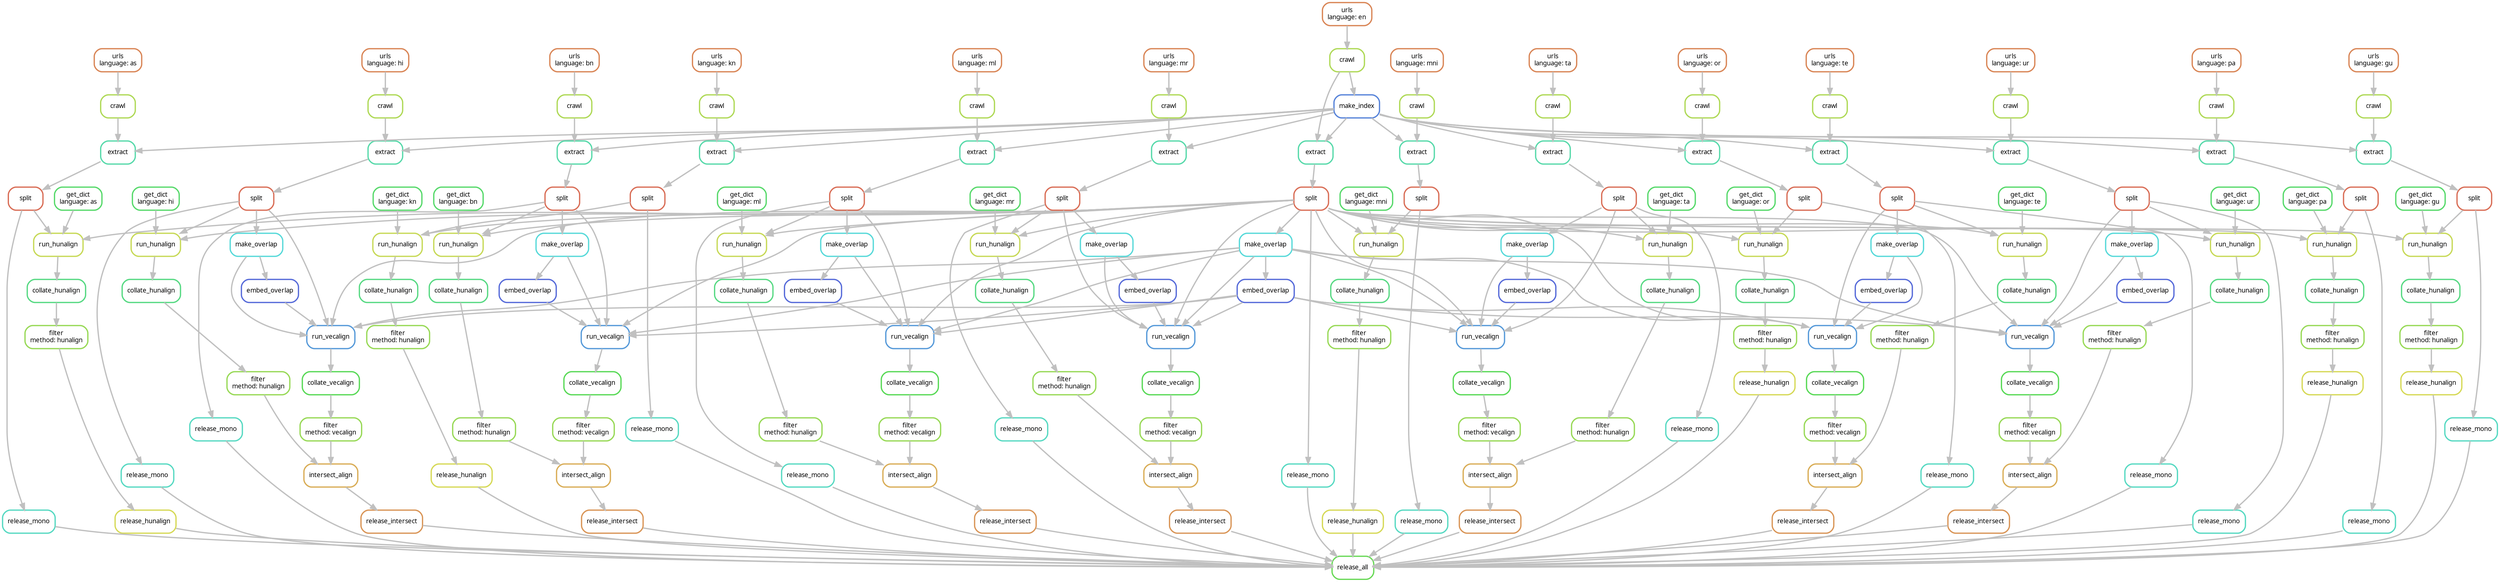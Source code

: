 digraph snakemake_dag {
    graph[bgcolor=white, margin=0];
    node[shape=box, style=rounded, fontname=sans,                 fontsize=10, penwidth=2];
    edge[penwidth=2, color=grey];
	0[label = "release_all", color = "0.31 0.6 0.85", style="rounded"];
	1[label = "release_intersect", color = "0.08 0.6 0.85", style="rounded"];
	2[label = "intersect_align", color = "0.11 0.6 0.85", style="rounded"];
	3[label = "filter\nmethod: vecalign", color = "0.25 0.6 0.85", style="rounded"];
	4[label = "collate_vecalign", color = "0.33 0.6 0.85", style="rounded"];
	5[label = "run_vecalign", color = "0.58 0.6 0.85", style="rounded"];
	6[label = "split", color = "0.03 0.6 0.85", style="rounded"];
	7[label = "extract", color = "0.44 0.6 0.85", style="rounded"];
	8[label = "crawl", color = "0.22 0.6 0.85", style="rounded"];
	9[label = "urls\nlanguage: en", color = "0.06 0.6 0.85", style="rounded"];
	10[label = "make_index", color = "0.61 0.6 0.85", style="rounded"];
	11[label = "split", color = "0.03 0.6 0.85", style="rounded"];
	12[label = "extract", color = "0.44 0.6 0.85", style="rounded"];
	13[label = "crawl", color = "0.22 0.6 0.85", style="rounded"];
	14[label = "urls\nlanguage: hi", color = "0.06 0.6 0.85", style="rounded"];
	15[label = "make_overlap", color = "0.50 0.6 0.85", style="rounded"];
	16[label = "make_overlap", color = "0.50 0.6 0.85", style="rounded"];
	17[label = "embed_overlap", color = "0.64 0.6 0.85", style="rounded"];
	18[label = "embed_overlap", color = "0.64 0.6 0.85", style="rounded"];
	19[label = "filter\nmethod: hunalign", color = "0.25 0.6 0.85", style="rounded"];
	20[label = "collate_hunalign", color = "0.39 0.6 0.85", style="rounded"];
	21[label = "run_hunalign", color = "0.19 0.6 0.85", style="rounded"];
	22[label = "get_dict\nlanguage: hi", color = "0.36 0.6 0.85", style="rounded"];
	23[label = "release_hunalign", color = "0.17 0.6 0.85", style="rounded"];
	24[label = "filter\nmethod: hunalign", color = "0.25 0.6 0.85", style="rounded"];
	25[label = "collate_hunalign", color = "0.39 0.6 0.85", style="rounded"];
	26[label = "run_hunalign", color = "0.19 0.6 0.85", style="rounded"];
	27[label = "split", color = "0.03 0.6 0.85", style="rounded"];
	28[label = "extract", color = "0.44 0.6 0.85", style="rounded"];
	29[label = "crawl", color = "0.22 0.6 0.85", style="rounded"];
	30[label = "urls\nlanguage: as", color = "0.06 0.6 0.85", style="rounded"];
	31[label = "get_dict\nlanguage: as", color = "0.36 0.6 0.85", style="rounded"];
	32[label = "release_intersect", color = "0.08 0.6 0.85", style="rounded"];
	33[label = "intersect_align", color = "0.11 0.6 0.85", style="rounded"];
	34[label = "filter\nmethod: vecalign", color = "0.25 0.6 0.85", style="rounded"];
	35[label = "collate_vecalign", color = "0.33 0.6 0.85", style="rounded"];
	36[label = "run_vecalign", color = "0.58 0.6 0.85", style="rounded"];
	37[label = "split", color = "0.03 0.6 0.85", style="rounded"];
	38[label = "extract", color = "0.44 0.6 0.85", style="rounded"];
	39[label = "crawl", color = "0.22 0.6 0.85", style="rounded"];
	40[label = "urls\nlanguage: bn", color = "0.06 0.6 0.85", style="rounded"];
	41[label = "make_overlap", color = "0.50 0.6 0.85", style="rounded"];
	42[label = "embed_overlap", color = "0.64 0.6 0.85", style="rounded"];
	43[label = "filter\nmethod: hunalign", color = "0.25 0.6 0.85", style="rounded"];
	44[label = "collate_hunalign", color = "0.39 0.6 0.85", style="rounded"];
	45[label = "run_hunalign", color = "0.19 0.6 0.85", style="rounded"];
	46[label = "get_dict\nlanguage: bn", color = "0.36 0.6 0.85", style="rounded"];
	47[label = "release_hunalign", color = "0.17 0.6 0.85", style="rounded"];
	48[label = "filter\nmethod: hunalign", color = "0.25 0.6 0.85", style="rounded"];
	49[label = "collate_hunalign", color = "0.39 0.6 0.85", style="rounded"];
	50[label = "run_hunalign", color = "0.19 0.6 0.85", style="rounded"];
	51[label = "split", color = "0.03 0.6 0.85", style="rounded"];
	52[label = "extract", color = "0.44 0.6 0.85", style="rounded"];
	53[label = "crawl", color = "0.22 0.6 0.85", style="rounded"];
	54[label = "urls\nlanguage: kn", color = "0.06 0.6 0.85", style="rounded"];
	55[label = "get_dict\nlanguage: kn", color = "0.36 0.6 0.85", style="rounded"];
	56[label = "release_intersect", color = "0.08 0.6 0.85", style="rounded"];
	57[label = "intersect_align", color = "0.11 0.6 0.85", style="rounded"];
	58[label = "filter\nmethod: vecalign", color = "0.25 0.6 0.85", style="rounded"];
	59[label = "collate_vecalign", color = "0.33 0.6 0.85", style="rounded"];
	60[label = "run_vecalign", color = "0.58 0.6 0.85", style="rounded"];
	61[label = "split", color = "0.03 0.6 0.85", style="rounded"];
	62[label = "extract", color = "0.44 0.6 0.85", style="rounded"];
	63[label = "crawl", color = "0.22 0.6 0.85", style="rounded"];
	64[label = "urls\nlanguage: ml", color = "0.06 0.6 0.85", style="rounded"];
	65[label = "make_overlap", color = "0.50 0.6 0.85", style="rounded"];
	66[label = "embed_overlap", color = "0.64 0.6 0.85", style="rounded"];
	67[label = "filter\nmethod: hunalign", color = "0.25 0.6 0.85", style="rounded"];
	68[label = "collate_hunalign", color = "0.39 0.6 0.85", style="rounded"];
	69[label = "run_hunalign", color = "0.19 0.6 0.85", style="rounded"];
	70[label = "get_dict\nlanguage: ml", color = "0.36 0.6 0.85", style="rounded"];
	71[label = "release_hunalign", color = "0.17 0.6 0.85", style="rounded"];
	72[label = "filter\nmethod: hunalign", color = "0.25 0.6 0.85", style="rounded"];
	73[label = "collate_hunalign", color = "0.39 0.6 0.85", style="rounded"];
	74[label = "run_hunalign", color = "0.19 0.6 0.85", style="rounded"];
	75[label = "split", color = "0.03 0.6 0.85", style="rounded"];
	76[label = "extract", color = "0.44 0.6 0.85", style="rounded"];
	77[label = "crawl", color = "0.22 0.6 0.85", style="rounded"];
	78[label = "urls\nlanguage: mni", color = "0.06 0.6 0.85", style="rounded"];
	79[label = "get_dict\nlanguage: mni", color = "0.36 0.6 0.85", style="rounded"];
	80[label = "release_intersect", color = "0.08 0.6 0.85", style="rounded"];
	81[label = "intersect_align", color = "0.11 0.6 0.85", style="rounded"];
	82[label = "filter\nmethod: vecalign", color = "0.25 0.6 0.85", style="rounded"];
	83[label = "collate_vecalign", color = "0.33 0.6 0.85", style="rounded"];
	84[label = "run_vecalign", color = "0.58 0.6 0.85", style="rounded"];
	85[label = "split", color = "0.03 0.6 0.85", style="rounded"];
	86[label = "extract", color = "0.44 0.6 0.85", style="rounded"];
	87[label = "crawl", color = "0.22 0.6 0.85", style="rounded"];
	88[label = "urls\nlanguage: mr", color = "0.06 0.6 0.85", style="rounded"];
	89[label = "make_overlap", color = "0.50 0.6 0.85", style="rounded"];
	90[label = "embed_overlap", color = "0.64 0.6 0.85", style="rounded"];
	91[label = "filter\nmethod: hunalign", color = "0.25 0.6 0.85", style="rounded"];
	92[label = "collate_hunalign", color = "0.39 0.6 0.85", style="rounded"];
	93[label = "run_hunalign", color = "0.19 0.6 0.85", style="rounded"];
	94[label = "get_dict\nlanguage: mr", color = "0.36 0.6 0.85", style="rounded"];
	95[label = "release_hunalign", color = "0.17 0.6 0.85", style="rounded"];
	96[label = "filter\nmethod: hunalign", color = "0.25 0.6 0.85", style="rounded"];
	97[label = "collate_hunalign", color = "0.39 0.6 0.85", style="rounded"];
	98[label = "run_hunalign", color = "0.19 0.6 0.85", style="rounded"];
	99[label = "split", color = "0.03 0.6 0.85", style="rounded"];
	100[label = "extract", color = "0.44 0.6 0.85", style="rounded"];
	101[label = "crawl", color = "0.22 0.6 0.85", style="rounded"];
	102[label = "urls\nlanguage: or", color = "0.06 0.6 0.85", style="rounded"];
	103[label = "get_dict\nlanguage: or", color = "0.36 0.6 0.85", style="rounded"];
	104[label = "release_hunalign", color = "0.17 0.6 0.85", style="rounded"];
	105[label = "filter\nmethod: hunalign", color = "0.25 0.6 0.85", style="rounded"];
	106[label = "collate_hunalign", color = "0.39 0.6 0.85", style="rounded"];
	107[label = "run_hunalign", color = "0.19 0.6 0.85", style="rounded"];
	108[label = "split", color = "0.03 0.6 0.85", style="rounded"];
	109[label = "extract", color = "0.44 0.6 0.85", style="rounded"];
	110[label = "crawl", color = "0.22 0.6 0.85", style="rounded"];
	111[label = "urls\nlanguage: pa", color = "0.06 0.6 0.85", style="rounded"];
	112[label = "get_dict\nlanguage: pa", color = "0.36 0.6 0.85", style="rounded"];
	113[label = "release_intersect", color = "0.08 0.6 0.85", style="rounded"];
	114[label = "intersect_align", color = "0.11 0.6 0.85", style="rounded"];
	115[label = "filter\nmethod: vecalign", color = "0.25 0.6 0.85", style="rounded"];
	116[label = "collate_vecalign", color = "0.33 0.6 0.85", style="rounded"];
	117[label = "run_vecalign", color = "0.58 0.6 0.85", style="rounded"];
	118[label = "split", color = "0.03 0.6 0.85", style="rounded"];
	119[label = "extract", color = "0.44 0.6 0.85", style="rounded"];
	120[label = "crawl", color = "0.22 0.6 0.85", style="rounded"];
	121[label = "urls\nlanguage: ta", color = "0.06 0.6 0.85", style="rounded"];
	122[label = "make_overlap", color = "0.50 0.6 0.85", style="rounded"];
	123[label = "embed_overlap", color = "0.64 0.6 0.85", style="rounded"];
	124[label = "filter\nmethod: hunalign", color = "0.25 0.6 0.85", style="rounded"];
	125[label = "collate_hunalign", color = "0.39 0.6 0.85", style="rounded"];
	126[label = "run_hunalign", color = "0.19 0.6 0.85", style="rounded"];
	127[label = "get_dict\nlanguage: ta", color = "0.36 0.6 0.85", style="rounded"];
	128[label = "release_intersect", color = "0.08 0.6 0.85", style="rounded"];
	129[label = "intersect_align", color = "0.11 0.6 0.85", style="rounded"];
	130[label = "filter\nmethod: vecalign", color = "0.25 0.6 0.85", style="rounded"];
	131[label = "collate_vecalign", color = "0.33 0.6 0.85", style="rounded"];
	132[label = "run_vecalign", color = "0.58 0.6 0.85", style="rounded"];
	133[label = "split", color = "0.03 0.6 0.85", style="rounded"];
	134[label = "extract", color = "0.44 0.6 0.85", style="rounded"];
	135[label = "crawl", color = "0.22 0.6 0.85", style="rounded"];
	136[label = "urls\nlanguage: te", color = "0.06 0.6 0.85", style="rounded"];
	137[label = "make_overlap", color = "0.50 0.6 0.85", style="rounded"];
	138[label = "embed_overlap", color = "0.64 0.6 0.85", style="rounded"];
	139[label = "filter\nmethod: hunalign", color = "0.25 0.6 0.85", style="rounded"];
	140[label = "collate_hunalign", color = "0.39 0.6 0.85", style="rounded"];
	141[label = "run_hunalign", color = "0.19 0.6 0.85", style="rounded"];
	142[label = "get_dict\nlanguage: te", color = "0.36 0.6 0.85", style="rounded"];
	143[label = "release_intersect", color = "0.08 0.6 0.85", style="rounded"];
	144[label = "intersect_align", color = "0.11 0.6 0.85", style="rounded"];
	145[label = "filter\nmethod: vecalign", color = "0.25 0.6 0.85", style="rounded"];
	146[label = "collate_vecalign", color = "0.33 0.6 0.85", style="rounded"];
	147[label = "run_vecalign", color = "0.58 0.6 0.85", style="rounded"];
	148[label = "split", color = "0.03 0.6 0.85", style="rounded"];
	149[label = "extract", color = "0.44 0.6 0.85", style="rounded"];
	150[label = "crawl", color = "0.22 0.6 0.85", style="rounded"];
	151[label = "urls\nlanguage: ur", color = "0.06 0.6 0.85", style="rounded"];
	152[label = "make_overlap", color = "0.50 0.6 0.85", style="rounded"];
	153[label = "embed_overlap", color = "0.64 0.6 0.85", style="rounded"];
	154[label = "filter\nmethod: hunalign", color = "0.25 0.6 0.85", style="rounded"];
	155[label = "collate_hunalign", color = "0.39 0.6 0.85", style="rounded"];
	156[label = "run_hunalign", color = "0.19 0.6 0.85", style="rounded"];
	157[label = "get_dict\nlanguage: ur", color = "0.36 0.6 0.85", style="rounded"];
	158[label = "release_hunalign", color = "0.17 0.6 0.85", style="rounded"];
	159[label = "filter\nmethod: hunalign", color = "0.25 0.6 0.85", style="rounded"];
	160[label = "collate_hunalign", color = "0.39 0.6 0.85", style="rounded"];
	161[label = "run_hunalign", color = "0.19 0.6 0.85", style="rounded"];
	162[label = "split", color = "0.03 0.6 0.85", style="rounded"];
	163[label = "extract", color = "0.44 0.6 0.85", style="rounded"];
	164[label = "crawl", color = "0.22 0.6 0.85", style="rounded"];
	165[label = "urls\nlanguage: gu", color = "0.06 0.6 0.85", style="rounded"];
	166[label = "get_dict\nlanguage: gu", color = "0.36 0.6 0.85", style="rounded"];
	167[label = "release_mono", color = "0.47 0.6 0.85", style="rounded"];
	168[label = "release_mono", color = "0.47 0.6 0.85", style="rounded"];
	169[label = "release_mono", color = "0.47 0.6 0.85", style="rounded"];
	170[label = "release_mono", color = "0.47 0.6 0.85", style="rounded"];
	171[label = "release_mono", color = "0.47 0.6 0.85", style="rounded"];
	172[label = "release_mono", color = "0.47 0.6 0.85", style="rounded"];
	173[label = "release_mono", color = "0.47 0.6 0.85", style="rounded"];
	174[label = "release_mono", color = "0.47 0.6 0.85", style="rounded"];
	175[label = "release_mono", color = "0.47 0.6 0.85", style="rounded"];
	176[label = "release_mono", color = "0.47 0.6 0.85", style="rounded"];
	177[label = "release_mono", color = "0.47 0.6 0.85", style="rounded"];
	178[label = "release_mono", color = "0.47 0.6 0.85", style="rounded"];
	179[label = "release_mono", color = "0.47 0.6 0.85", style="rounded"];
	180[label = "release_mono", color = "0.47 0.6 0.85", style="rounded"];
	1 -> 0
	23 -> 0
	32 -> 0
	47 -> 0
	56 -> 0
	71 -> 0
	80 -> 0
	95 -> 0
	104 -> 0
	113 -> 0
	128 -> 0
	143 -> 0
	158 -> 0
	167 -> 0
	168 -> 0
	169 -> 0
	170 -> 0
	171 -> 0
	172 -> 0
	173 -> 0
	174 -> 0
	175 -> 0
	176 -> 0
	177 -> 0
	178 -> 0
	179 -> 0
	180 -> 0
	2 -> 1
	3 -> 2
	19 -> 2
	4 -> 3
	5 -> 4
	6 -> 5
	11 -> 5
	15 -> 5
	16 -> 5
	17 -> 5
	18 -> 5
	7 -> 6
	8 -> 7
	10 -> 7
	9 -> 8
	8 -> 10
	12 -> 11
	13 -> 12
	10 -> 12
	14 -> 13
	6 -> 15
	11 -> 16
	15 -> 17
	16 -> 18
	20 -> 19
	21 -> 20
	6 -> 21
	11 -> 21
	22 -> 21
	24 -> 23
	25 -> 24
	26 -> 25
	6 -> 26
	27 -> 26
	31 -> 26
	28 -> 27
	29 -> 28
	10 -> 28
	30 -> 29
	33 -> 32
	34 -> 33
	43 -> 33
	35 -> 34
	36 -> 35
	6 -> 36
	37 -> 36
	15 -> 36
	41 -> 36
	17 -> 36
	42 -> 36
	38 -> 37
	39 -> 38
	10 -> 38
	40 -> 39
	37 -> 41
	41 -> 42
	44 -> 43
	45 -> 44
	6 -> 45
	37 -> 45
	46 -> 45
	48 -> 47
	49 -> 48
	50 -> 49
	6 -> 50
	51 -> 50
	55 -> 50
	52 -> 51
	53 -> 52
	10 -> 52
	54 -> 53
	57 -> 56
	58 -> 57
	67 -> 57
	59 -> 58
	60 -> 59
	6 -> 60
	61 -> 60
	15 -> 60
	65 -> 60
	17 -> 60
	66 -> 60
	62 -> 61
	63 -> 62
	10 -> 62
	64 -> 63
	61 -> 65
	65 -> 66
	68 -> 67
	69 -> 68
	6 -> 69
	61 -> 69
	70 -> 69
	72 -> 71
	73 -> 72
	74 -> 73
	6 -> 74
	75 -> 74
	79 -> 74
	76 -> 75
	77 -> 76
	10 -> 76
	78 -> 77
	81 -> 80
	82 -> 81
	91 -> 81
	83 -> 82
	84 -> 83
	6 -> 84
	85 -> 84
	15 -> 84
	89 -> 84
	17 -> 84
	90 -> 84
	86 -> 85
	87 -> 86
	10 -> 86
	88 -> 87
	85 -> 89
	89 -> 90
	92 -> 91
	93 -> 92
	6 -> 93
	85 -> 93
	94 -> 93
	96 -> 95
	97 -> 96
	98 -> 97
	6 -> 98
	99 -> 98
	103 -> 98
	100 -> 99
	101 -> 100
	10 -> 100
	102 -> 101
	105 -> 104
	106 -> 105
	107 -> 106
	6 -> 107
	108 -> 107
	112 -> 107
	109 -> 108
	110 -> 109
	10 -> 109
	111 -> 110
	114 -> 113
	115 -> 114
	124 -> 114
	116 -> 115
	117 -> 116
	6 -> 117
	118 -> 117
	15 -> 117
	122 -> 117
	17 -> 117
	123 -> 117
	119 -> 118
	120 -> 119
	10 -> 119
	121 -> 120
	118 -> 122
	122 -> 123
	125 -> 124
	126 -> 125
	6 -> 126
	118 -> 126
	127 -> 126
	129 -> 128
	130 -> 129
	139 -> 129
	131 -> 130
	132 -> 131
	6 -> 132
	133 -> 132
	15 -> 132
	137 -> 132
	17 -> 132
	138 -> 132
	134 -> 133
	135 -> 134
	10 -> 134
	136 -> 135
	133 -> 137
	137 -> 138
	140 -> 139
	141 -> 140
	6 -> 141
	133 -> 141
	142 -> 141
	144 -> 143
	145 -> 144
	154 -> 144
	146 -> 145
	147 -> 146
	6 -> 147
	148 -> 147
	15 -> 147
	152 -> 147
	17 -> 147
	153 -> 147
	149 -> 148
	150 -> 149
	10 -> 149
	151 -> 150
	148 -> 152
	152 -> 153
	155 -> 154
	156 -> 155
	6 -> 156
	148 -> 156
	157 -> 156
	159 -> 158
	160 -> 159
	161 -> 160
	6 -> 161
	162 -> 161
	166 -> 161
	163 -> 162
	164 -> 163
	10 -> 163
	165 -> 164
	11 -> 167
	27 -> 168
	37 -> 169
	51 -> 170
	61 -> 171
	75 -> 172
	85 -> 173
	99 -> 174
	108 -> 175
	118 -> 176
	133 -> 177
	148 -> 178
	162 -> 179
	6 -> 180
}            
